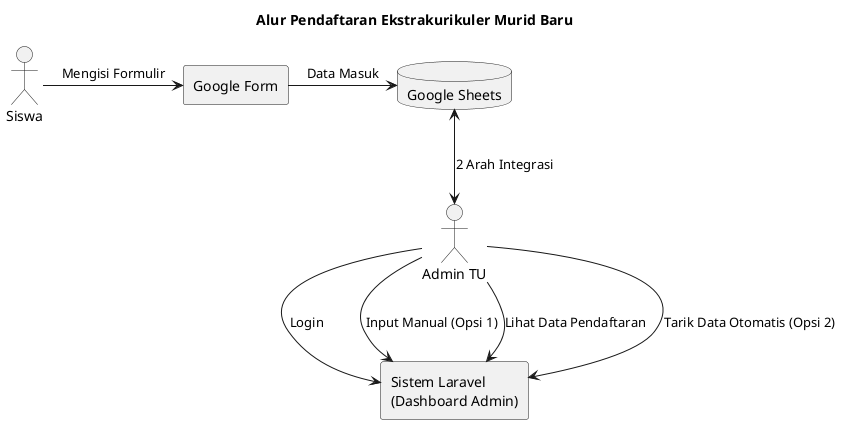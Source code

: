 @startuml
title Alur Pendaftaran Ekstrakurikuler Murid Baru

actor Siswa
actor "Admin TU" as Admin

rectangle "Google Form" as Form {
}

database "Google Sheets" as Sheets

Siswa -> Form : Mengisi Formulir
Form -> Sheets : Data Masuk

Sheets <--> Admin : 2 Arah Integrasi

rectangle "Sistem Laravel\n(Dashboard Admin)" as Laravel {
  Admin --> Laravel : Login
  Admin --> Laravel : Input Manual (Opsi 1)
  Admin --> Laravel : Lihat Data Pendaftaran
  Admin --> Laravel : Tarik Data Otomatis (Opsi 2)
}

@enduml
